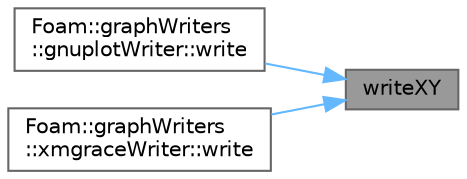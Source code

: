 digraph "writeXY"
{
 // LATEX_PDF_SIZE
  bgcolor="transparent";
  edge [fontname=Helvetica,fontsize=10,labelfontname=Helvetica,labelfontsize=10];
  node [fontname=Helvetica,fontsize=10,shape=box,height=0.2,width=0.4];
  rankdir="RL";
  Node1 [id="Node000001",label="writeXY",height=0.2,width=0.4,color="gray40", fillcolor="grey60", style="filled", fontcolor="black",tooltip=" "];
  Node1 -> Node2 [id="edge1_Node000001_Node000002",dir="back",color="steelblue1",style="solid",tooltip=" "];
  Node2 [id="Node000002",label="Foam::graphWriters\l::gnuplotWriter::write",height=0.2,width=0.4,color="grey40", fillcolor="white", style="filled",URL="$classFoam_1_1graphWriters_1_1gnuplotWriter.html#a03cc376c8661af0d3eec43496ceec4b6",tooltip=" "];
  Node1 -> Node3 [id="edge2_Node000001_Node000003",dir="back",color="steelblue1",style="solid",tooltip=" "];
  Node3 [id="Node000003",label="Foam::graphWriters\l::xmgraceWriter::write",height=0.2,width=0.4,color="grey40", fillcolor="white", style="filled",URL="$classFoam_1_1graphWriters_1_1xmgraceWriter.html#a03cc376c8661af0d3eec43496ceec4b6",tooltip=" "];
}
